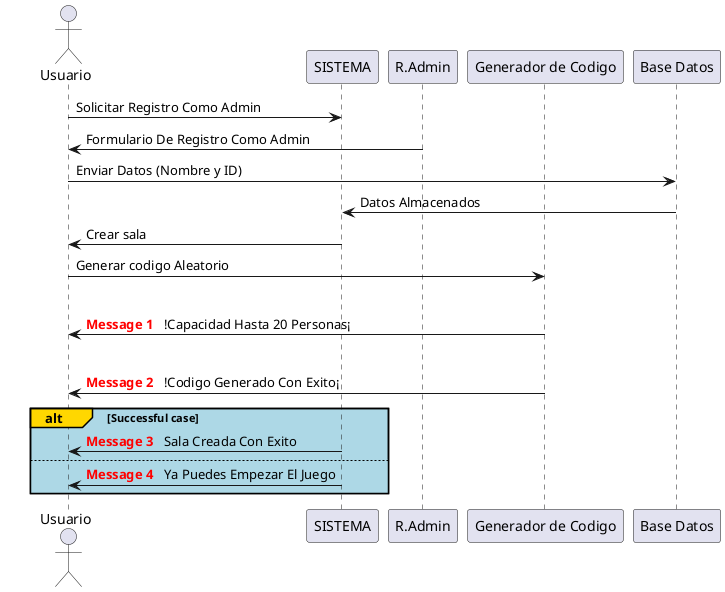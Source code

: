 @startuml crear-sala
actor Usuario
participant "SISTEMA" as SI
participant "R.Admin" as RA
participant "Generador de Codigo" as GC
participant "Base Datos" as BD



Usuario -> SI: Solicitar Registro Como Admin
RA -> Usuario: Formulario De Registro Como Admin
Usuario -> BD: Enviar Datos (Nombre y ID)
BD -> SI: Datos Almacenados
SI -> Usuario: Crear sala

Usuario -> GC: Generar codigo Aleatorio
 

autonumber 1 1 "<font color=red><b>Message 0  "
alt#Gold #LightBlue 
    GC -> Usuario : !Capacidad Hasta 20 Personas¡
alt#Gold #LightBlue 
    GC -> Usuario : !Codigo Generado Con Exito¡
    alt#Gold #LightBlue Successful case
    SI -> Usuario : Sala Creada Con Exito
else 
SI -> Usuario: Ya Puedes Empezar El Juego
end

@enduml 